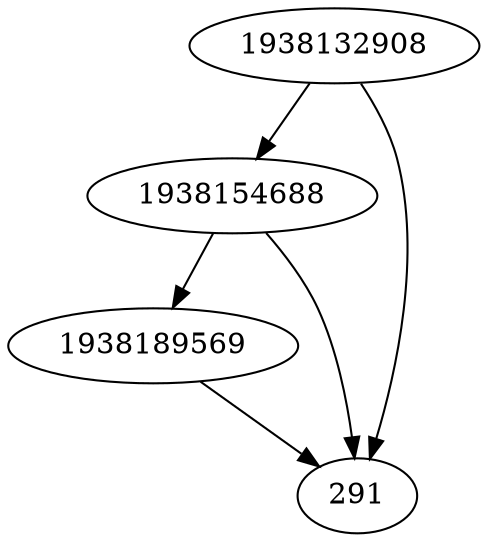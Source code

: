 strict digraph  {
1938154688;
1938189569;
291;
1938132908;
1938154688 -> 291;
1938154688 -> 1938189569;
1938189569 -> 291;
1938132908 -> 291;
1938132908 -> 1938154688;
}
